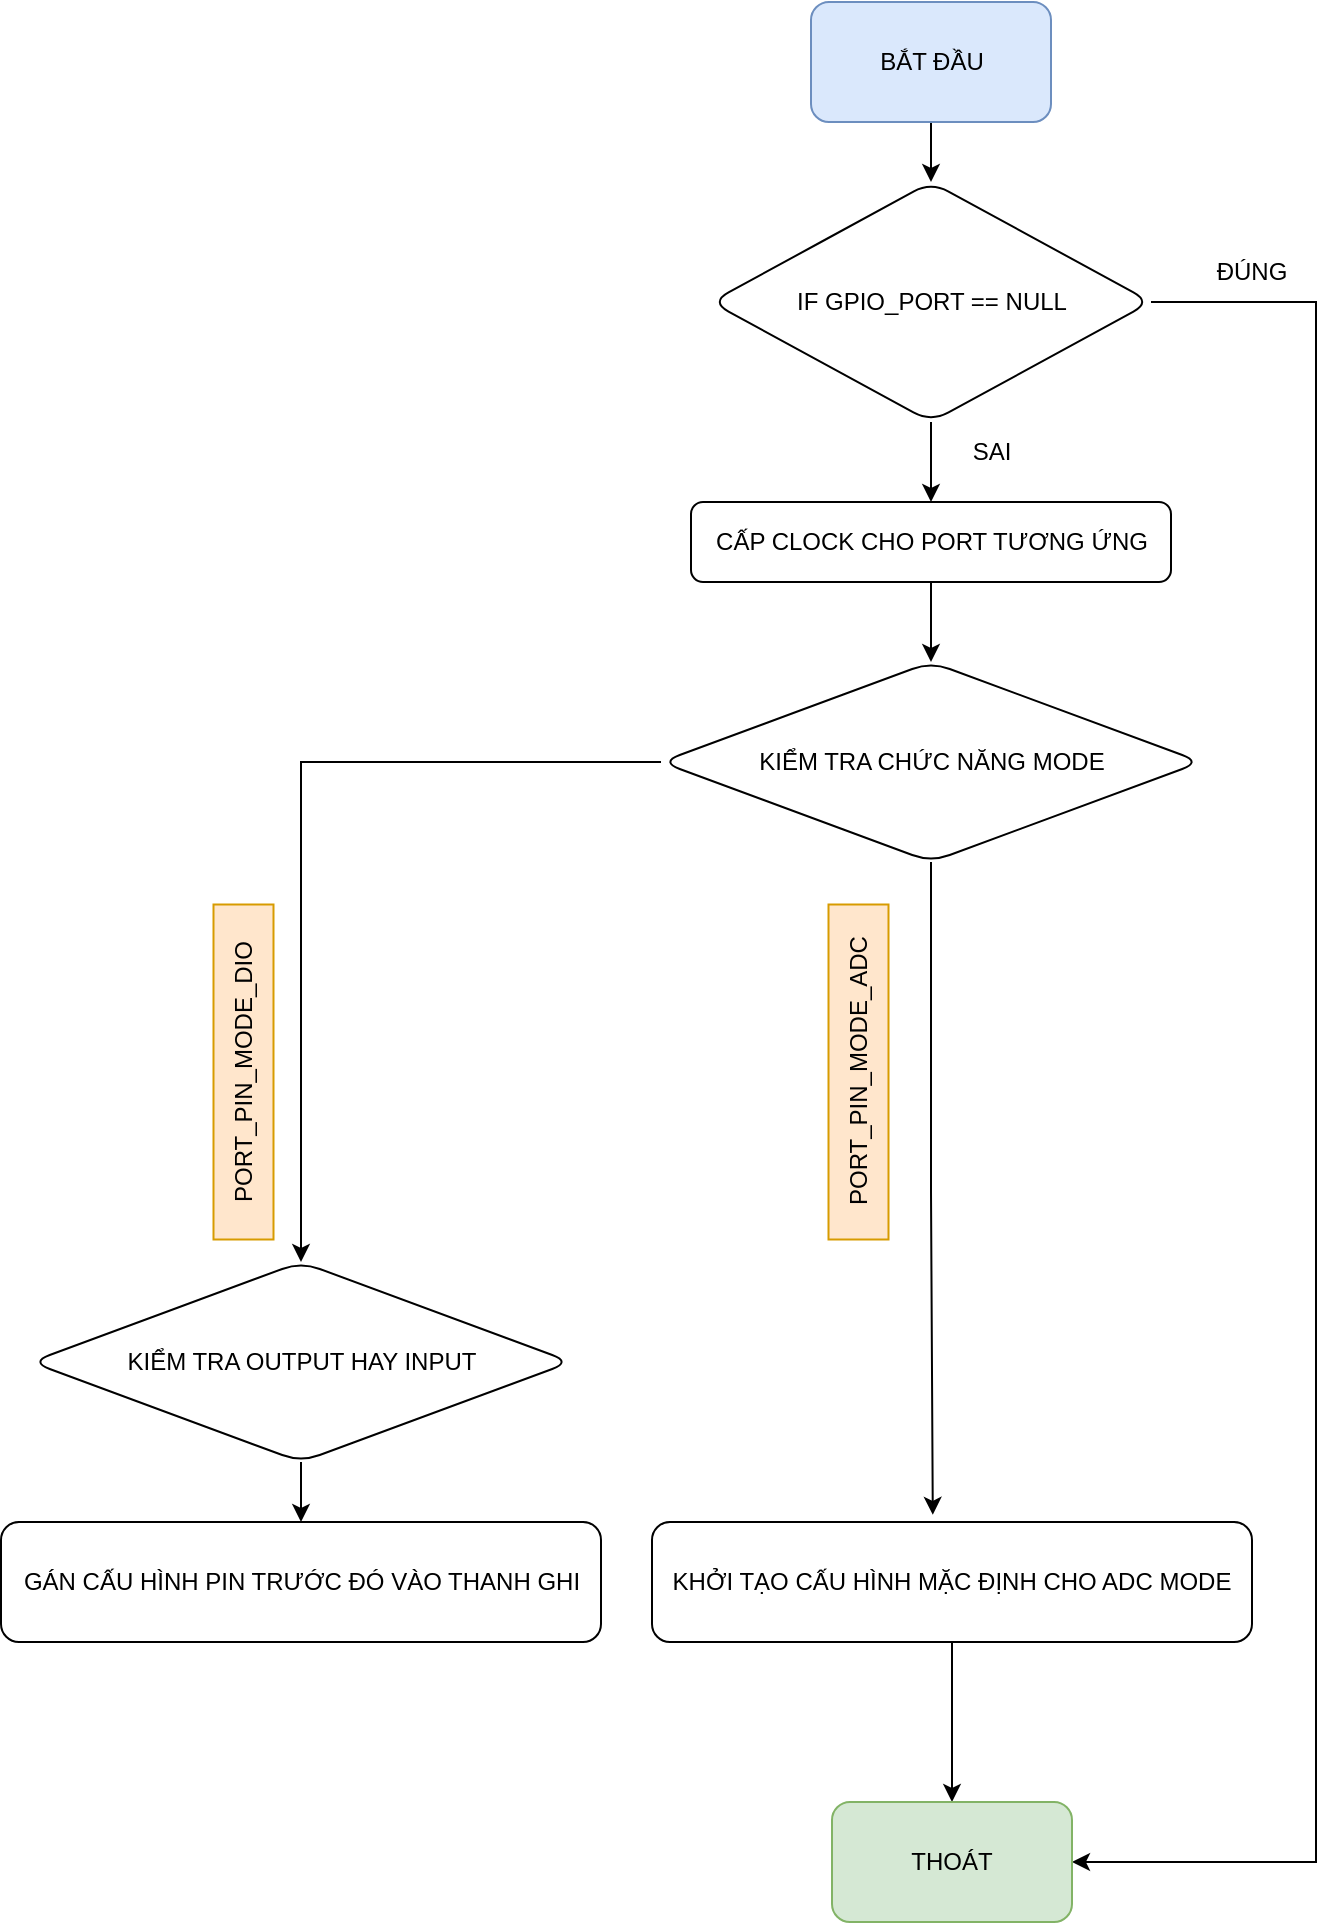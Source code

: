 <mxfile version="22.1.2" type="device">
  <diagram name="Page-1" id="9665UuJ_onHe7NmuAsHx">
    <mxGraphModel dx="1750" dy="1035" grid="1" gridSize="10" guides="1" tooltips="1" connect="1" arrows="1" fold="1" page="1" pageScale="1" pageWidth="1654" pageHeight="2336" math="0" shadow="0">
      <root>
        <mxCell id="0" />
        <mxCell id="1" parent="0" />
        <mxCell id="n99qn2WGefexpnFB7fTp-3" value="" style="edgeStyle=orthogonalEdgeStyle;rounded=0;orthogonalLoop=1;jettySize=auto;html=1;" edge="1" parent="1" source="n99qn2WGefexpnFB7fTp-1" target="n99qn2WGefexpnFB7fTp-2">
          <mxGeometry relative="1" as="geometry" />
        </mxCell>
        <mxCell id="n99qn2WGefexpnFB7fTp-1" value="BẮT ĐẦU" style="rounded=1;whiteSpace=wrap;html=1;fillColor=#dae8fc;strokeColor=#6c8ebf;" vertex="1" parent="1">
          <mxGeometry x="477.5" y="110" width="120" height="60" as="geometry" />
        </mxCell>
        <mxCell id="n99qn2WGefexpnFB7fTp-5" value="" style="edgeStyle=orthogonalEdgeStyle;rounded=0;orthogonalLoop=1;jettySize=auto;html=1;entryX=1;entryY=0.5;entryDx=0;entryDy=0;" edge="1" parent="1" source="n99qn2WGefexpnFB7fTp-2" target="n99qn2WGefexpnFB7fTp-26">
          <mxGeometry relative="1" as="geometry">
            <mxPoint x="760" y="1030" as="targetPoint" />
            <Array as="points">
              <mxPoint x="730" y="260" />
              <mxPoint x="730" y="1040" />
            </Array>
          </mxGeometry>
        </mxCell>
        <mxCell id="n99qn2WGefexpnFB7fTp-8" value="" style="edgeStyle=orthogonalEdgeStyle;rounded=0;orthogonalLoop=1;jettySize=auto;html=1;" edge="1" parent="1" source="n99qn2WGefexpnFB7fTp-2" target="n99qn2WGefexpnFB7fTp-7">
          <mxGeometry relative="1" as="geometry" />
        </mxCell>
        <mxCell id="n99qn2WGefexpnFB7fTp-2" value="IF GPIO_PORT == NULL" style="rhombus;whiteSpace=wrap;html=1;rounded=1;" vertex="1" parent="1">
          <mxGeometry x="427.5" y="200" width="220" height="120" as="geometry" />
        </mxCell>
        <mxCell id="n99qn2WGefexpnFB7fTp-6" value="ĐÚNG" style="text;html=1;strokeColor=none;fillColor=none;align=center;verticalAlign=middle;whiteSpace=wrap;rounded=0;" vertex="1" parent="1">
          <mxGeometry x="667.5" y="230" width="60" height="30" as="geometry" />
        </mxCell>
        <mxCell id="n99qn2WGefexpnFB7fTp-11" value="" style="edgeStyle=orthogonalEdgeStyle;rounded=0;orthogonalLoop=1;jettySize=auto;html=1;" edge="1" parent="1" source="n99qn2WGefexpnFB7fTp-7" target="n99qn2WGefexpnFB7fTp-10">
          <mxGeometry relative="1" as="geometry" />
        </mxCell>
        <mxCell id="n99qn2WGefexpnFB7fTp-7" value="CẤP CLOCK CHO PORT TƯƠNG ỨNG" style="whiteSpace=wrap;html=1;rounded=1;" vertex="1" parent="1">
          <mxGeometry x="417.5" y="360" width="240" height="40" as="geometry" />
        </mxCell>
        <mxCell id="n99qn2WGefexpnFB7fTp-9" value="SAI" style="text;html=1;strokeColor=none;fillColor=none;align=center;verticalAlign=middle;whiteSpace=wrap;rounded=0;" vertex="1" parent="1">
          <mxGeometry x="537.5" y="320" width="60" height="30" as="geometry" />
        </mxCell>
        <mxCell id="n99qn2WGefexpnFB7fTp-13" value="" style="edgeStyle=orthogonalEdgeStyle;rounded=0;orthogonalLoop=1;jettySize=auto;html=1;entryX=0.5;entryY=0;entryDx=0;entryDy=0;" edge="1" parent="1" source="n99qn2WGefexpnFB7fTp-10" target="n99qn2WGefexpnFB7fTp-12">
          <mxGeometry relative="1" as="geometry">
            <mxPoint x="222.5" y="590" as="targetPoint" />
          </mxGeometry>
        </mxCell>
        <mxCell id="n99qn2WGefexpnFB7fTp-10" value="KIỂM TRA CHỨC NĂNG MODE" style="rhombus;whiteSpace=wrap;html=1;rounded=1;" vertex="1" parent="1">
          <mxGeometry x="402.5" y="440" width="270" height="100" as="geometry" />
        </mxCell>
        <mxCell id="n99qn2WGefexpnFB7fTp-16" value="" style="edgeStyle=orthogonalEdgeStyle;rounded=0;orthogonalLoop=1;jettySize=auto;html=1;" edge="1" parent="1" source="n99qn2WGefexpnFB7fTp-12" target="n99qn2WGefexpnFB7fTp-15">
          <mxGeometry relative="1" as="geometry" />
        </mxCell>
        <mxCell id="n99qn2WGefexpnFB7fTp-12" value="KIỂM TRA OUTPUT HAY INPUT" style="rhombus;whiteSpace=wrap;html=1;rounded=1;" vertex="1" parent="1">
          <mxGeometry x="87.5" y="740" width="270" height="100" as="geometry" />
        </mxCell>
        <mxCell id="n99qn2WGefexpnFB7fTp-15" value="GÁN CẤU HÌNH PIN TRƯỚC ĐÓ VÀO THANH GHI" style="whiteSpace=wrap;html=1;rounded=1;" vertex="1" parent="1">
          <mxGeometry x="72.5" y="870" width="300" height="60" as="geometry" />
        </mxCell>
        <mxCell id="n99qn2WGefexpnFB7fTp-17" value="PORT_PIN_MODE_DIO" style="text;html=1;strokeColor=#d79b00;fillColor=#ffe6cc;align=center;verticalAlign=middle;whiteSpace=wrap;rounded=0;rotation=-90;" vertex="1" parent="1">
          <mxGeometry x="110" y="630" width="167.5" height="30" as="geometry" />
        </mxCell>
        <mxCell id="n99qn2WGefexpnFB7fTp-18" value="PORT_PIN_MODE_ADC" style="text;html=1;strokeColor=#d79b00;fillColor=#ffe6cc;align=center;verticalAlign=middle;whiteSpace=wrap;rounded=0;rotation=-90;" vertex="1" parent="1">
          <mxGeometry x="417.5" y="630" width="167.5" height="30" as="geometry" />
        </mxCell>
        <mxCell id="n99qn2WGefexpnFB7fTp-27" value="" style="edgeStyle=orthogonalEdgeStyle;rounded=0;orthogonalLoop=1;jettySize=auto;html=1;" edge="1" parent="1" source="n99qn2WGefexpnFB7fTp-24" target="n99qn2WGefexpnFB7fTp-26">
          <mxGeometry relative="1" as="geometry" />
        </mxCell>
        <mxCell id="n99qn2WGefexpnFB7fTp-24" value="KHỞI TẠO CẤU HÌNH MẶC ĐỊNH CHO ADC MODE" style="rounded=1;whiteSpace=wrap;html=1;" vertex="1" parent="1">
          <mxGeometry x="398" y="870" width="300" height="60" as="geometry" />
        </mxCell>
        <mxCell id="n99qn2WGefexpnFB7fTp-25" style="edgeStyle=orthogonalEdgeStyle;rounded=0;orthogonalLoop=1;jettySize=auto;html=1;entryX=0.468;entryY=-0.06;entryDx=0;entryDy=0;entryPerimeter=0;" edge="1" parent="1" source="n99qn2WGefexpnFB7fTp-10" target="n99qn2WGefexpnFB7fTp-24">
          <mxGeometry relative="1" as="geometry" />
        </mxCell>
        <mxCell id="n99qn2WGefexpnFB7fTp-26" value="THOÁT" style="whiteSpace=wrap;html=1;rounded=1;fillColor=#d5e8d4;strokeColor=#82b366;" vertex="1" parent="1">
          <mxGeometry x="488" y="1010" width="120" height="60" as="geometry" />
        </mxCell>
      </root>
    </mxGraphModel>
  </diagram>
</mxfile>
